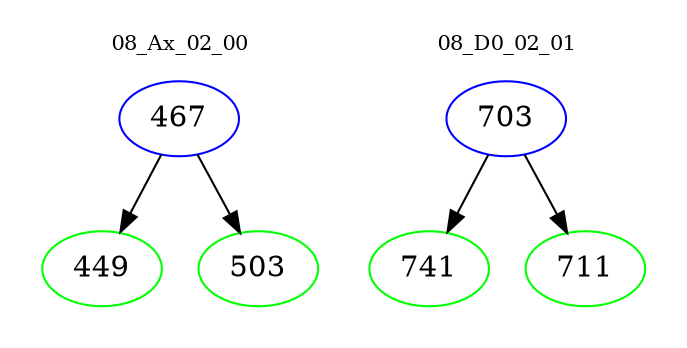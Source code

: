 digraph{
subgraph cluster_0 {
color = white
label = "08_Ax_02_00";
fontsize=10;
T0_467 [label="467", color="blue"]
T0_467 -> T0_449 [color="black"]
T0_449 [label="449", color="green"]
T0_467 -> T0_503 [color="black"]
T0_503 [label="503", color="green"]
}
subgraph cluster_1 {
color = white
label = "08_D0_02_01";
fontsize=10;
T1_703 [label="703", color="blue"]
T1_703 -> T1_741 [color="black"]
T1_741 [label="741", color="green"]
T1_703 -> T1_711 [color="black"]
T1_711 [label="711", color="green"]
}
}
